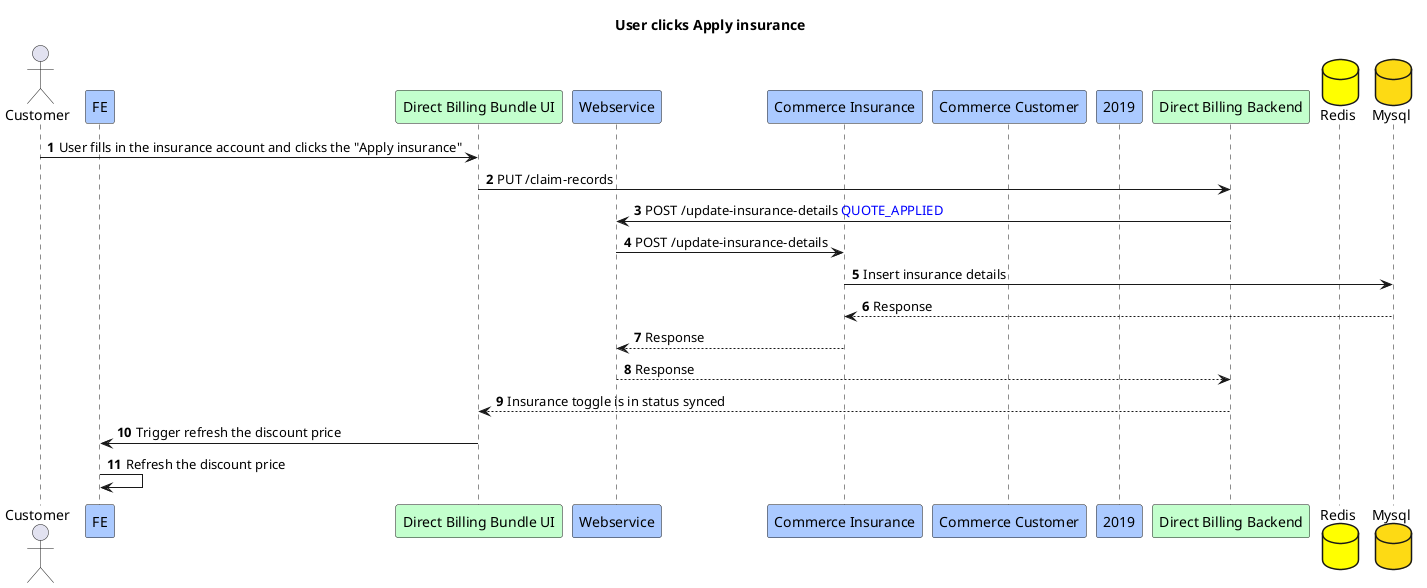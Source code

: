 @startuml
title User clicks Apply insurance
actor Customer
participant FE #abcaff
participant "Direct Billing Bundle UI" #c3ffcd
participant "Webservice" #abcaff
participant "Commerce Insurance" #abcaff
participant "Commerce Customer" #abcaff
participant "2019" #abcaff
participant "Direct Billing Backend" #c3ffcd
database "Redis" #yellow
database "Mysql" #fdda14

autonumber
Customer -> "Direct Billing Bundle UI":User fills in the insurance account and clicks the "Apply insurance"
'"Direct Billing Bundle UI" -> FE:Hook function getCustomer
'alt If it is a guest user
'    FE --> "Direct Billing Bundle UI":Response guest user info
'else If it is a login user
'    FE -> "Webservice":GET /users/{user-id}
'    "Webservice" -> "Commerce Customer":GET /users/{user-id}
'    "Commerce Customer" --> "Webservice":Response
'    "Webservice" --> FE:Response
'    FE --> "Direct Billing Bundle UI":Response login user info
'end

'"Direct Billing Bundle UI" -> FE:hook function getCartItemDetails

'FE -> "Webservice":GET /insurance/cart-products
'"Webservice" -> "Commerce Insurance":GET /cart-products
'"Commerce Insurance" -> 2019:GET /cart
'2019 --> "Commerce Insurance":Response
'"Commerce Insurance" --> "Webservice":Response
'"Webservice" --> FE:Response
'FE --> "Direct Billing Bundle UI":Response product bundle

"Direct Billing Bundle UI" -> "Direct Billing Backend": PUT /claim-records

"Direct Billing Backend" -> "Webservice":POST /update-insurance-details <font color=blue>QUOTE_APPLIED
"Webservice" -> "Commerce Insurance":POST /update-insurance-details
"Commerce Insurance" -> "Mysql":Insert insurance details
"Mysql" --> "Commerce Insurance":Response
"Commerce Insurance" --> "Webservice":Response
"Webservice" --> "Direct Billing Backend":Response
"Direct Billing Backend" --> "Direct Billing Bundle UI":Insurance toggle is in status synced
"Direct Billing Bundle UI" -> FE:Trigger refresh the discount price
FE -> FE:Refresh the discount price

@enduml

